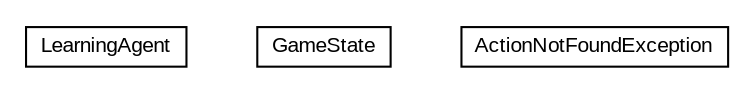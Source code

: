 #!/usr/local/bin/dot
#
# Class diagram 
# Generated by UMLGraph version 5.1 (http://www.umlgraph.org/)
#

digraph G {
	edge [fontname="arial",fontsize=10,labelfontname="arial",labelfontsize=10];
	node [fontname="arial",fontsize=10,shape=plaintext];
	nodesep=0.25;
	ranksep=0.5;
	// Univale.Tcc.RL.Pogamut.DecisionMaking.LearningAgent
	c12 [label=<<table title="Univale.Tcc.RL.Pogamut.DecisionMaking.LearningAgent" border="0" cellborder="1" cellspacing="0" cellpadding="2" port="p" href="./LearningAgent.html">
		<tr><td><table border="0" cellspacing="0" cellpadding="1">
<tr><td align="center" balign="center"> LearningAgent </td></tr>
		</table></td></tr>
		</table>>, fontname="arial", fontcolor="black", fontsize=10.0];
	// Univale.Tcc.RL.Pogamut.DecisionMaking.GameState
	c13 [label=<<table title="Univale.Tcc.RL.Pogamut.DecisionMaking.GameState" border="0" cellborder="1" cellspacing="0" cellpadding="2" port="p" href="./GameState.html">
		<tr><td><table border="0" cellspacing="0" cellpadding="1">
<tr><td align="center" balign="center"> GameState </td></tr>
		</table></td></tr>
		</table>>, fontname="arial", fontcolor="black", fontsize=10.0];
	// Univale.Tcc.RL.Pogamut.DecisionMaking.GameState.ActionNotFoundException
	c14 [label=<<table title="Univale.Tcc.RL.Pogamut.DecisionMaking.GameState.ActionNotFoundException" border="0" cellborder="1" cellspacing="0" cellpadding="2" port="p" href="./GameState.ActionNotFoundException.html">
		<tr><td><table border="0" cellspacing="0" cellpadding="1">
<tr><td align="center" balign="center"> ActionNotFoundException </td></tr>
		</table></td></tr>
		</table>>, fontname="arial", fontcolor="black", fontsize=10.0];
}

